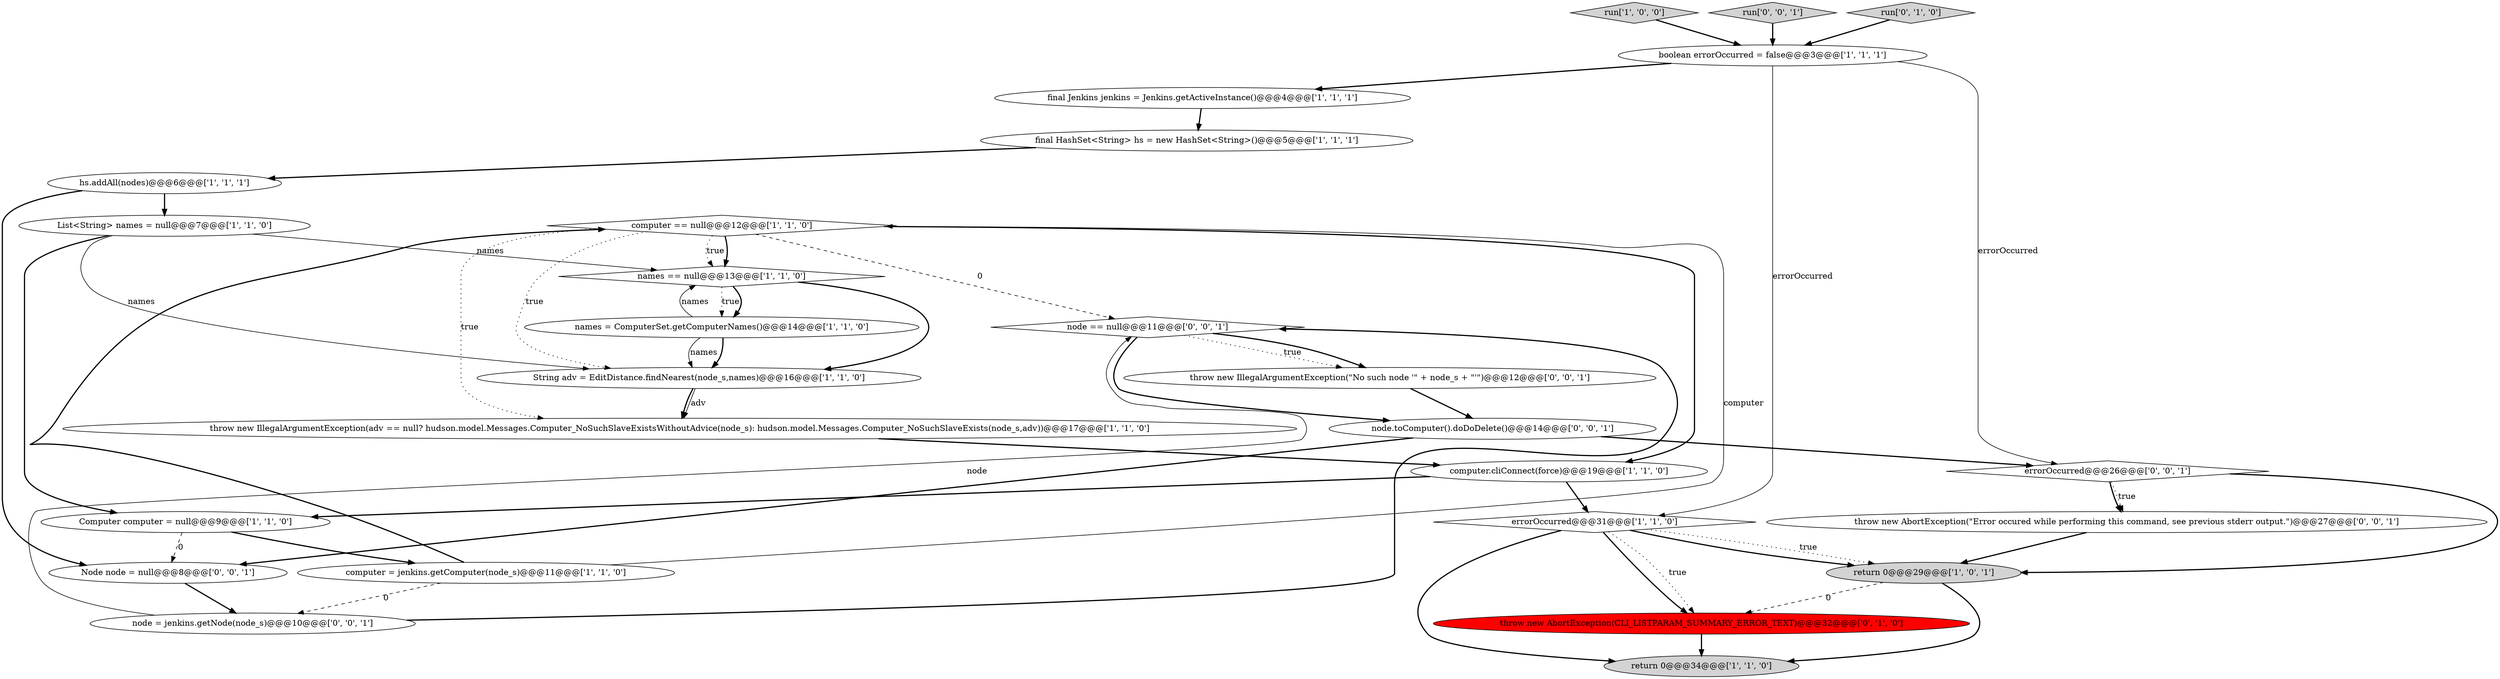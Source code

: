 digraph {
2 [style = filled, label = "computer == null@@@12@@@['1', '1', '0']", fillcolor = white, shape = diamond image = "AAA0AAABBB1BBB"];
19 [style = filled, label = "node == null@@@11@@@['0', '0', '1']", fillcolor = white, shape = diamond image = "AAA0AAABBB3BBB"];
23 [style = filled, label = "node = jenkins.getNode(node_s)@@@10@@@['0', '0', '1']", fillcolor = white, shape = ellipse image = "AAA0AAABBB3BBB"];
1 [style = filled, label = "throw new IllegalArgumentException(adv == null? hudson.model.Messages.Computer_NoSuchSlaveExistsWithoutAdvice(node_s): hudson.model.Messages.Computer_NoSuchSlaveExists(node_s,adv))@@@17@@@['1', '1', '0']", fillcolor = white, shape = ellipse image = "AAA0AAABBB1BBB"];
4 [style = filled, label = "List<String> names = null@@@7@@@['1', '1', '0']", fillcolor = white, shape = ellipse image = "AAA0AAABBB1BBB"];
13 [style = filled, label = "final Jenkins jenkins = Jenkins.getActiveInstance()@@@4@@@['1', '1', '1']", fillcolor = white, shape = ellipse image = "AAA0AAABBB1BBB"];
8 [style = filled, label = "run['1', '0', '0']", fillcolor = lightgray, shape = diamond image = "AAA0AAABBB1BBB"];
25 [style = filled, label = "throw new AbortException(\"Error occured while performing this command, see previous stderr output.\")@@@27@@@['0', '0', '1']", fillcolor = white, shape = ellipse image = "AAA0AAABBB3BBB"];
15 [style = filled, label = "return 0@@@29@@@['1', '0', '1']", fillcolor = lightgray, shape = ellipse image = "AAA0AAABBB1BBB"];
5 [style = filled, label = "computer.cliConnect(force)@@@19@@@['1', '1', '0']", fillcolor = white, shape = ellipse image = "AAA0AAABBB1BBB"];
16 [style = filled, label = "computer = jenkins.getComputer(node_s)@@@11@@@['1', '1', '0']", fillcolor = white, shape = ellipse image = "AAA0AAABBB1BBB"];
26 [style = filled, label = "run['0', '0', '1']", fillcolor = lightgray, shape = diamond image = "AAA0AAABBB3BBB"];
14 [style = filled, label = "errorOccurred@@@31@@@['1', '1', '0']", fillcolor = white, shape = diamond image = "AAA0AAABBB1BBB"];
7 [style = filled, label = "boolean errorOccurred = false@@@3@@@['1', '1', '1']", fillcolor = white, shape = ellipse image = "AAA0AAABBB1BBB"];
18 [style = filled, label = "run['0', '1', '0']", fillcolor = lightgray, shape = diamond image = "AAA0AAABBB2BBB"];
20 [style = filled, label = "node.toComputer().doDoDelete()@@@14@@@['0', '0', '1']", fillcolor = white, shape = ellipse image = "AAA0AAABBB3BBB"];
9 [style = filled, label = "names = ComputerSet.getComputerNames()@@@14@@@['1', '1', '0']", fillcolor = white, shape = ellipse image = "AAA0AAABBB1BBB"];
3 [style = filled, label = "String adv = EditDistance.findNearest(node_s,names)@@@16@@@['1', '1', '0']", fillcolor = white, shape = ellipse image = "AAA0AAABBB1BBB"];
0 [style = filled, label = "Computer computer = null@@@9@@@['1', '1', '0']", fillcolor = white, shape = ellipse image = "AAA0AAABBB1BBB"];
21 [style = filled, label = "Node node = null@@@8@@@['0', '0', '1']", fillcolor = white, shape = ellipse image = "AAA0AAABBB3BBB"];
17 [style = filled, label = "throw new AbortException(CLI_LISTPARAM_SUMMARY_ERROR_TEXT)@@@32@@@['0', '1', '0']", fillcolor = red, shape = ellipse image = "AAA1AAABBB2BBB"];
24 [style = filled, label = "throw new IllegalArgumentException(\"No such node '\" + node_s + \"'\")@@@12@@@['0', '0', '1']", fillcolor = white, shape = ellipse image = "AAA0AAABBB3BBB"];
22 [style = filled, label = "errorOccurred@@@26@@@['0', '0', '1']", fillcolor = white, shape = diamond image = "AAA0AAABBB3BBB"];
6 [style = filled, label = "names == null@@@13@@@['1', '1', '0']", fillcolor = white, shape = diamond image = "AAA0AAABBB1BBB"];
11 [style = filled, label = "final HashSet<String> hs = new HashSet<String>()@@@5@@@['1', '1', '1']", fillcolor = white, shape = ellipse image = "AAA0AAABBB1BBB"];
10 [style = filled, label = "return 0@@@34@@@['1', '1', '0']", fillcolor = lightgray, shape = ellipse image = "AAA0AAABBB1BBB"];
12 [style = filled, label = "hs.addAll(nodes)@@@6@@@['1', '1', '1']", fillcolor = white, shape = ellipse image = "AAA0AAABBB1BBB"];
7->13 [style = bold, label=""];
1->5 [style = bold, label=""];
17->10 [style = bold, label=""];
6->3 [style = bold, label=""];
22->25 [style = bold, label=""];
0->16 [style = bold, label=""];
23->19 [style = solid, label="node"];
15->10 [style = bold, label=""];
2->3 [style = dotted, label="true"];
2->19 [style = dashed, label="0"];
22->15 [style = bold, label=""];
26->7 [style = bold, label=""];
3->1 [style = solid, label="adv"];
3->1 [style = bold, label=""];
2->6 [style = bold, label=""];
12->21 [style = bold, label=""];
19->20 [style = bold, label=""];
22->25 [style = dotted, label="true"];
14->10 [style = bold, label=""];
14->17 [style = bold, label=""];
11->12 [style = bold, label=""];
16->23 [style = dashed, label="0"];
5->14 [style = bold, label=""];
19->24 [style = dotted, label="true"];
16->2 [style = bold, label=""];
9->6 [style = solid, label="names"];
13->11 [style = bold, label=""];
8->7 [style = bold, label=""];
4->0 [style = bold, label=""];
20->22 [style = bold, label=""];
19->24 [style = bold, label=""];
24->20 [style = bold, label=""];
20->21 [style = bold, label=""];
14->17 [style = dotted, label="true"];
16->2 [style = solid, label="computer"];
14->15 [style = dotted, label="true"];
4->6 [style = solid, label="names"];
12->4 [style = bold, label=""];
5->0 [style = bold, label=""];
6->9 [style = dotted, label="true"];
2->6 [style = dotted, label="true"];
2->1 [style = dotted, label="true"];
7->14 [style = solid, label="errorOccurred"];
0->21 [style = dashed, label="0"];
23->19 [style = bold, label=""];
25->15 [style = bold, label=""];
9->3 [style = bold, label=""];
15->17 [style = dashed, label="0"];
14->15 [style = bold, label=""];
4->3 [style = solid, label="names"];
6->9 [style = bold, label=""];
18->7 [style = bold, label=""];
9->3 [style = solid, label="names"];
2->5 [style = bold, label=""];
7->22 [style = solid, label="errorOccurred"];
21->23 [style = bold, label=""];
}
